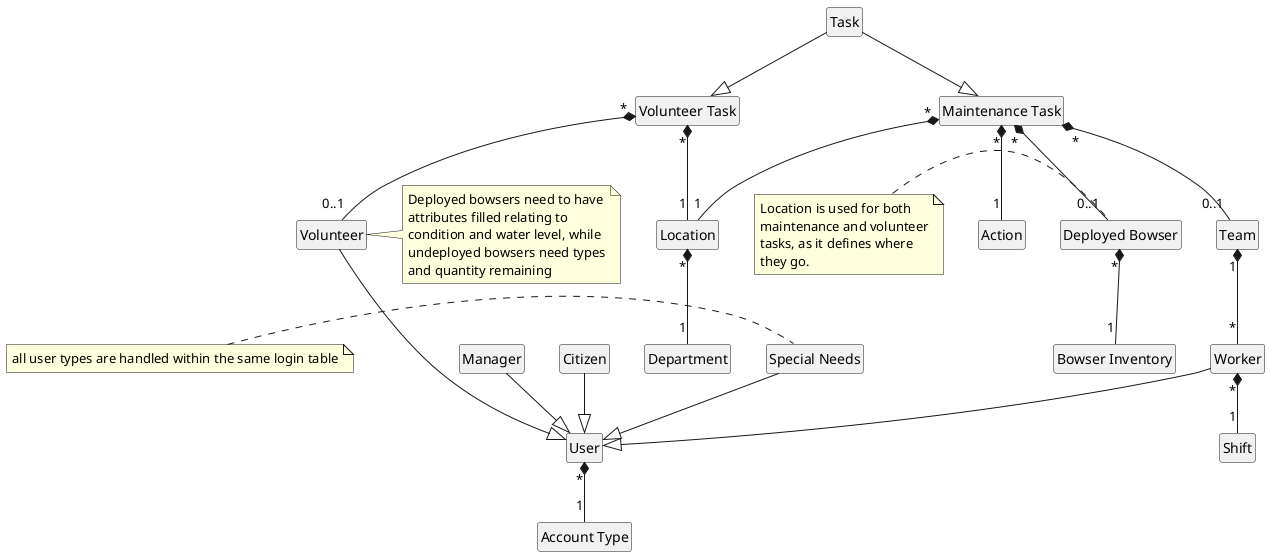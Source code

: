 @startuml
hide circle
hide member
'skinparam linetype ortho

entity "Account Type" {
}

entity "Action" {
}

entity "Bowser Inventory" {
}

entity "Department" {
}

entity "Location" {
}

entity "User" {
}

entity "Bowser Inventory" {
}

entity "Shift" {
}

entity "Team" {
}

entity "Worker" {
}

entity "Maintenance Task" {
}

entity "Volunteer Task" {
}
"Task" --|> "Maintenance Task"
"Task" --|> "Volunteer Task"


"Maintenance Task" "*" *-- "0..1" "Deployed Bowser"
"Maintenance Task" "*" *-- "0..1" "Team"
"Maintenance Task" "*" *-- "1" "Location"
"Maintenance Task" "*" *-- "1" "Action"

"Volunteer Task" "*" *-- "1" "Location"
note left
    Location is used for both
    maintenance and volunteer
    tasks, as it defines where
    they go.
end note
"Volunteer Task" "*" *-- "0..1"Volunteer

"Location" "*" *-- "1" Department
"Deployed Bowser" "*" *-- "1" "Bowser Inventory"
note right
    Deployed bowsers need to have
    attributes filled relating to
    condition and water level, while
    undeployed bowsers need types
    and quantity remaining
end note


"Team" "1" *-- "*" "Worker"
"Worker" "*"  *-- "1" "Shift"

"Worker" --|> "User"
"Volunteer" --|> "User"
"Manager" --|> "User"
"Citizen" --|> "User"
"Special Needs" --|> "User"
note left
    all user types are handled within the same login table
end note

"User" "*" *-- "1" "Account Type"

@enduml